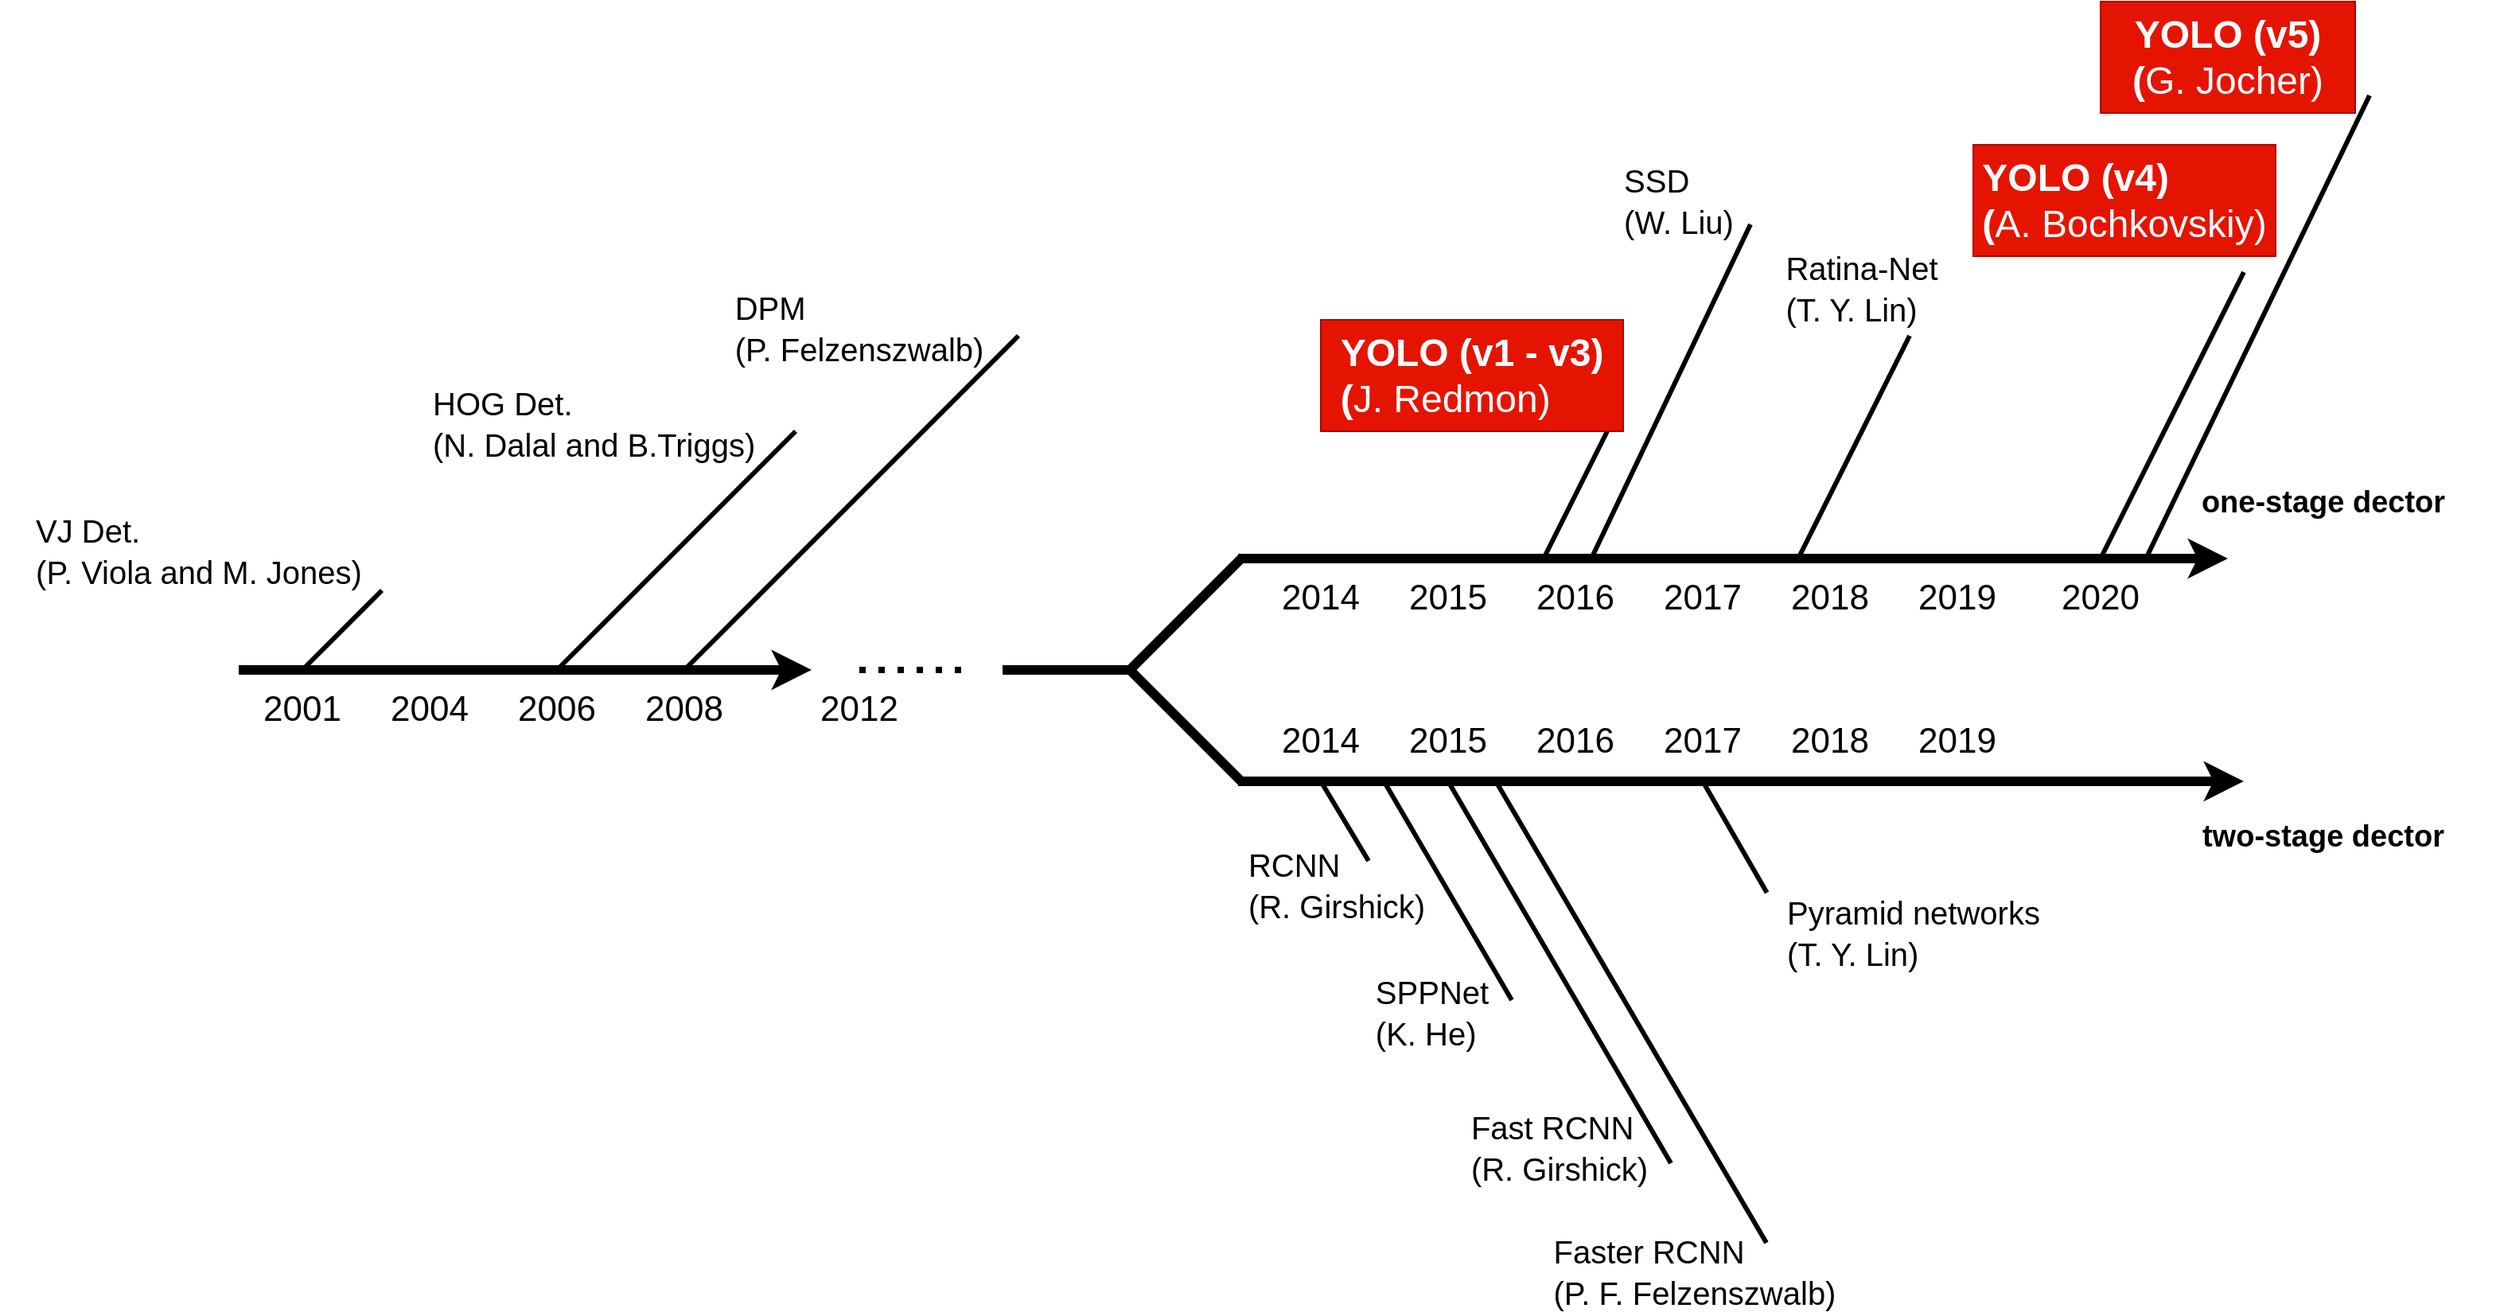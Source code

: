 <mxfile version="15.5.6" type="github">
  <diagram id="qNTfFx05dR7app6adQy7" name="Page-1">
    <mxGraphModel dx="2586" dy="1886" grid="1" gridSize="10" guides="1" tooltips="1" connect="1" arrows="1" fold="1" page="1" pageScale="1" pageWidth="850" pageHeight="1100" math="0" shadow="0">
      <root>
        <mxCell id="0" />
        <mxCell id="1" parent="0" />
        <mxCell id="xZTJwvYUBietxe5GfV1g-2" value="" style="endArrow=classic;html=1;rounded=0;strokeWidth=6;" edge="1" parent="1">
          <mxGeometry width="50" height="50" relative="1" as="geometry">
            <mxPoint x="120" y="200" as="sourcePoint" />
            <mxPoint x="480" y="200" as="targetPoint" />
          </mxGeometry>
        </mxCell>
        <mxCell id="xZTJwvYUBietxe5GfV1g-5" value="&lt;font style=&quot;font-size: 22px&quot;&gt;2001&lt;/font&gt;" style="text;html=1;strokeColor=none;fillColor=none;align=center;verticalAlign=middle;whiteSpace=wrap;rounded=0;" vertex="1" parent="1">
          <mxGeometry x="130" y="210" width="60" height="30" as="geometry" />
        </mxCell>
        <mxCell id="xZTJwvYUBietxe5GfV1g-6" value="" style="endArrow=none;html=1;rounded=0;fontSize=22;strokeWidth=3;" edge="1" parent="1">
          <mxGeometry width="50" height="50" relative="1" as="geometry">
            <mxPoint x="160" y="200" as="sourcePoint" />
            <mxPoint x="210" y="150" as="targetPoint" />
          </mxGeometry>
        </mxCell>
        <mxCell id="xZTJwvYUBietxe5GfV1g-7" value="&lt;font style=&quot;font-size: 22px&quot;&gt;2004&lt;/font&gt;" style="text;html=1;strokeColor=none;fillColor=none;align=center;verticalAlign=middle;whiteSpace=wrap;rounded=0;" vertex="1" parent="1">
          <mxGeometry x="210" y="210" width="60" height="30" as="geometry" />
        </mxCell>
        <mxCell id="xZTJwvYUBietxe5GfV1g-8" value="&lt;font style=&quot;font-size: 22px&quot;&gt;2006&lt;/font&gt;" style="text;html=1;strokeColor=none;fillColor=none;align=center;verticalAlign=middle;whiteSpace=wrap;rounded=0;" vertex="1" parent="1">
          <mxGeometry x="290" y="210" width="60" height="30" as="geometry" />
        </mxCell>
        <mxCell id="xZTJwvYUBietxe5GfV1g-9" value="&lt;font style=&quot;font-size: 22px&quot;&gt;2008&lt;/font&gt;" style="text;html=1;strokeColor=none;fillColor=none;align=center;verticalAlign=middle;whiteSpace=wrap;rounded=0;" vertex="1" parent="1">
          <mxGeometry x="370" y="210" width="60" height="30" as="geometry" />
        </mxCell>
        <mxCell id="xZTJwvYUBietxe5GfV1g-10" value="&lt;font style=&quot;font-size: 22px&quot;&gt;2012&lt;/font&gt;" style="text;html=1;strokeColor=none;fillColor=none;align=center;verticalAlign=middle;whiteSpace=wrap;rounded=0;" vertex="1" parent="1">
          <mxGeometry x="480" y="210" width="60" height="30" as="geometry" />
        </mxCell>
        <mxCell id="xZTJwvYUBietxe5GfV1g-11" value="" style="endArrow=none;dashed=1;html=1;rounded=0;fontSize=22;strokeWidth=4;dashPattern=1 2;" edge="1" parent="1">
          <mxGeometry width="50" height="50" relative="1" as="geometry">
            <mxPoint x="510" y="200" as="sourcePoint" />
            <mxPoint x="580" y="200" as="targetPoint" />
          </mxGeometry>
        </mxCell>
        <mxCell id="xZTJwvYUBietxe5GfV1g-14" value="" style="endArrow=none;html=1;rounded=0;fontSize=22;strokeWidth=6;" edge="1" parent="1">
          <mxGeometry width="50" height="50" relative="1" as="geometry">
            <mxPoint x="600" y="200" as="sourcePoint" />
            <mxPoint x="680" y="200" as="targetPoint" />
          </mxGeometry>
        </mxCell>
        <mxCell id="xZTJwvYUBietxe5GfV1g-15" value="" style="endArrow=none;html=1;rounded=0;fontSize=22;strokeWidth=6;" edge="1" parent="1">
          <mxGeometry width="50" height="50" relative="1" as="geometry">
            <mxPoint x="680" y="200" as="sourcePoint" />
            <mxPoint x="750" y="130" as="targetPoint" />
          </mxGeometry>
        </mxCell>
        <mxCell id="xZTJwvYUBietxe5GfV1g-16" value="" style="endArrow=none;html=1;rounded=0;fontSize=22;strokeWidth=6;" edge="1" parent="1">
          <mxGeometry width="50" height="50" relative="1" as="geometry">
            <mxPoint x="680" y="200" as="sourcePoint" />
            <mxPoint x="750" y="270" as="targetPoint" />
          </mxGeometry>
        </mxCell>
        <mxCell id="xZTJwvYUBietxe5GfV1g-17" value="" style="endArrow=classic;html=1;rounded=0;strokeWidth=6;" edge="1" parent="1">
          <mxGeometry width="50" height="50" relative="1" as="geometry">
            <mxPoint x="748" y="130" as="sourcePoint" />
            <mxPoint x="1370" y="130" as="targetPoint" />
          </mxGeometry>
        </mxCell>
        <mxCell id="xZTJwvYUBietxe5GfV1g-18" value="" style="endArrow=classic;html=1;rounded=0;strokeWidth=6;" edge="1" parent="1">
          <mxGeometry width="50" height="50" relative="1" as="geometry">
            <mxPoint x="748" y="270" as="sourcePoint" />
            <mxPoint x="1380" y="270" as="targetPoint" />
          </mxGeometry>
        </mxCell>
        <mxCell id="xZTJwvYUBietxe5GfV1g-19" value="" style="endArrow=none;html=1;rounded=0;fontSize=22;strokeWidth=3;" edge="1" parent="1">
          <mxGeometry width="50" height="50" relative="1" as="geometry">
            <mxPoint x="320" y="200" as="sourcePoint" />
            <mxPoint x="470" y="50" as="targetPoint" />
          </mxGeometry>
        </mxCell>
        <mxCell id="xZTJwvYUBietxe5GfV1g-20" value="" style="endArrow=none;html=1;rounded=0;fontSize=22;strokeWidth=3;" edge="1" parent="1">
          <mxGeometry width="50" height="50" relative="1" as="geometry">
            <mxPoint x="400" y="200" as="sourcePoint" />
            <mxPoint x="610" y="-10" as="targetPoint" />
          </mxGeometry>
        </mxCell>
        <mxCell id="xZTJwvYUBietxe5GfV1g-21" value="&lt;div style=&quot;text-align: left&quot;&gt;&lt;font style=&quot;font-size: 20px&quot;&gt;VJ Det.&lt;/font&gt;&lt;/div&gt;&lt;font size=&quot;1&quot;&gt;&lt;div style=&quot;text-align: left ; font-size: 20px&quot;&gt;(P. Viola and M. Jones)&lt;/div&gt;&lt;/font&gt;" style="text;html=1;strokeColor=none;fillColor=none;align=center;verticalAlign=middle;whiteSpace=wrap;rounded=0;fontSize=22;" vertex="1" parent="1">
          <mxGeometry x="-30" y="80" width="250" height="90" as="geometry" />
        </mxCell>
        <mxCell id="xZTJwvYUBietxe5GfV1g-22" value="&lt;div&gt;&lt;span style=&quot;font-size: 20px&quot;&gt;HOG Det.&lt;/span&gt;&lt;/div&gt;&lt;font style=&quot;font-size: 20px&quot;&gt;&lt;div&gt;&lt;span&gt;(N. Dalal and B.&lt;/span&gt;&lt;span&gt;Triggs)&lt;/span&gt;&lt;/div&gt;&lt;/font&gt;" style="text;html=1;strokeColor=none;fillColor=none;align=left;verticalAlign=middle;whiteSpace=wrap;rounded=0;fontSize=22;" vertex="1" parent="1">
          <mxGeometry x="240" width="210" height="90" as="geometry" />
        </mxCell>
        <mxCell id="xZTJwvYUBietxe5GfV1g-23" value="&lt;div style=&quot;text-align: left&quot;&gt;&lt;span style=&quot;font-size: 20px&quot;&gt;DPM&lt;/span&gt;&lt;/div&gt;&lt;font style=&quot;font-size: 20px&quot;&gt;&lt;div style=&quot;text-align: left&quot;&gt;&lt;span&gt;(P. Felzenszwalb)&lt;/span&gt;&lt;/div&gt;&lt;/font&gt;" style="text;html=1;strokeColor=none;fillColor=none;align=center;verticalAlign=middle;whiteSpace=wrap;rounded=0;fontSize=22;" vertex="1" parent="1">
          <mxGeometry x="420" y="-30" width="180" height="30" as="geometry" />
        </mxCell>
        <mxCell id="xZTJwvYUBietxe5GfV1g-24" value="&lt;font style=&quot;font-size: 22px&quot;&gt;2014&lt;/font&gt;" style="text;html=1;strokeColor=none;fillColor=none;align=center;verticalAlign=middle;whiteSpace=wrap;rounded=0;" vertex="1" parent="1">
          <mxGeometry x="770" y="140" width="60" height="30" as="geometry" />
        </mxCell>
        <mxCell id="xZTJwvYUBietxe5GfV1g-25" value="&lt;font style=&quot;font-size: 22px&quot;&gt;2015&lt;/font&gt;" style="text;html=1;strokeColor=none;fillColor=none;align=center;verticalAlign=middle;whiteSpace=wrap;rounded=0;" vertex="1" parent="1">
          <mxGeometry x="850" y="140" width="60" height="30" as="geometry" />
        </mxCell>
        <mxCell id="xZTJwvYUBietxe5GfV1g-26" value="&lt;font style=&quot;font-size: 22px&quot;&gt;2016&lt;/font&gt;" style="text;html=1;strokeColor=none;fillColor=none;align=center;verticalAlign=middle;whiteSpace=wrap;rounded=0;" vertex="1" parent="1">
          <mxGeometry x="930" y="140" width="60" height="30" as="geometry" />
        </mxCell>
        <mxCell id="xZTJwvYUBietxe5GfV1g-27" value="&lt;font style=&quot;font-size: 22px&quot;&gt;2017&lt;/font&gt;" style="text;html=1;strokeColor=none;fillColor=none;align=center;verticalAlign=middle;whiteSpace=wrap;rounded=0;" vertex="1" parent="1">
          <mxGeometry x="1010" y="140" width="60" height="30" as="geometry" />
        </mxCell>
        <mxCell id="xZTJwvYUBietxe5GfV1g-28" value="&lt;font style=&quot;font-size: 22px&quot;&gt;2018&lt;/font&gt;" style="text;html=1;strokeColor=none;fillColor=none;align=center;verticalAlign=middle;whiteSpace=wrap;rounded=0;" vertex="1" parent="1">
          <mxGeometry x="1090" y="140" width="60" height="30" as="geometry" />
        </mxCell>
        <mxCell id="xZTJwvYUBietxe5GfV1g-29" value="&lt;font style=&quot;font-size: 22px&quot;&gt;2019&lt;/font&gt;" style="text;html=1;strokeColor=none;fillColor=none;align=center;verticalAlign=middle;whiteSpace=wrap;rounded=0;" vertex="1" parent="1">
          <mxGeometry x="1170" y="140" width="60" height="30" as="geometry" />
        </mxCell>
        <mxCell id="xZTJwvYUBietxe5GfV1g-30" value="&lt;font style=&quot;font-size: 22px&quot;&gt;2014&lt;/font&gt;" style="text;html=1;strokeColor=none;fillColor=none;align=center;verticalAlign=middle;whiteSpace=wrap;rounded=0;" vertex="1" parent="1">
          <mxGeometry x="770" y="230" width="60" height="30" as="geometry" />
        </mxCell>
        <mxCell id="xZTJwvYUBietxe5GfV1g-31" value="&lt;font style=&quot;font-size: 22px&quot;&gt;2015&lt;/font&gt;" style="text;html=1;strokeColor=none;fillColor=none;align=center;verticalAlign=middle;whiteSpace=wrap;rounded=0;" vertex="1" parent="1">
          <mxGeometry x="850" y="230" width="60" height="30" as="geometry" />
        </mxCell>
        <mxCell id="xZTJwvYUBietxe5GfV1g-32" value="&lt;font style=&quot;font-size: 22px&quot;&gt;2016&lt;/font&gt;" style="text;html=1;strokeColor=none;fillColor=none;align=center;verticalAlign=middle;whiteSpace=wrap;rounded=0;" vertex="1" parent="1">
          <mxGeometry x="930" y="230" width="60" height="30" as="geometry" />
        </mxCell>
        <mxCell id="xZTJwvYUBietxe5GfV1g-33" value="&lt;font style=&quot;font-size: 22px&quot;&gt;2017&lt;/font&gt;" style="text;html=1;strokeColor=none;fillColor=none;align=center;verticalAlign=middle;whiteSpace=wrap;rounded=0;" vertex="1" parent="1">
          <mxGeometry x="1010" y="230" width="60" height="30" as="geometry" />
        </mxCell>
        <mxCell id="xZTJwvYUBietxe5GfV1g-34" value="&lt;font style=&quot;font-size: 22px&quot;&gt;2018&lt;/font&gt;" style="text;html=1;strokeColor=none;fillColor=none;align=center;verticalAlign=middle;whiteSpace=wrap;rounded=0;" vertex="1" parent="1">
          <mxGeometry x="1090" y="230" width="60" height="30" as="geometry" />
        </mxCell>
        <mxCell id="xZTJwvYUBietxe5GfV1g-35" value="&lt;font style=&quot;font-size: 22px&quot;&gt;2019&lt;/font&gt;" style="text;html=1;strokeColor=none;fillColor=none;align=center;verticalAlign=middle;whiteSpace=wrap;rounded=0;" vertex="1" parent="1">
          <mxGeometry x="1170" y="230" width="60" height="30" as="geometry" />
        </mxCell>
        <mxCell id="xZTJwvYUBietxe5GfV1g-38" value="" style="endArrow=none;html=1;rounded=0;fontSize=22;strokeWidth=3;" edge="1" parent="1">
          <mxGeometry width="50" height="50" relative="1" as="geometry">
            <mxPoint x="940" y="130.0" as="sourcePoint" />
            <mxPoint x="980" y="50" as="targetPoint" />
          </mxGeometry>
        </mxCell>
        <mxCell id="xZTJwvYUBietxe5GfV1g-39" value="" style="endArrow=none;html=1;rounded=0;fontSize=22;strokeWidth=3;" edge="1" parent="1">
          <mxGeometry width="50" height="50" relative="1" as="geometry">
            <mxPoint x="970" y="130.0" as="sourcePoint" />
            <mxPoint x="1070" y="-80" as="targetPoint" />
          </mxGeometry>
        </mxCell>
        <mxCell id="xZTJwvYUBietxe5GfV1g-40" value="" style="endArrow=none;html=1;rounded=0;fontSize=22;strokeWidth=3;" edge="1" parent="1">
          <mxGeometry width="50" height="50" relative="1" as="geometry">
            <mxPoint x="1100" y="130.0" as="sourcePoint" />
            <mxPoint x="1170" y="-10.0" as="targetPoint" />
          </mxGeometry>
        </mxCell>
        <mxCell id="xZTJwvYUBietxe5GfV1g-41" value="" style="endArrow=none;html=1;rounded=0;fontSize=22;strokeWidth=3;" edge="1" parent="1">
          <mxGeometry width="50" height="50" relative="1" as="geometry">
            <mxPoint x="830" y="320" as="sourcePoint" />
            <mxPoint x="800" y="270.0" as="targetPoint" />
          </mxGeometry>
        </mxCell>
        <mxCell id="xZTJwvYUBietxe5GfV1g-42" value="" style="endArrow=none;html=1;rounded=0;fontSize=22;strokeWidth=3;exitX=1;exitY=0.25;exitDx=0;exitDy=0;" edge="1" parent="1" source="xZTJwvYUBietxe5GfV1g-53">
          <mxGeometry width="50" height="50" relative="1" as="geometry">
            <mxPoint x="930" y="430" as="sourcePoint" />
            <mxPoint x="839.68" y="270" as="targetPoint" />
          </mxGeometry>
        </mxCell>
        <mxCell id="xZTJwvYUBietxe5GfV1g-43" value="" style="endArrow=none;html=1;rounded=0;fontSize=22;strokeWidth=3;" edge="1" parent="1">
          <mxGeometry width="50" height="50" relative="1" as="geometry">
            <mxPoint x="1020" y="510" as="sourcePoint" />
            <mxPoint x="880.0" y="270" as="targetPoint" />
          </mxGeometry>
        </mxCell>
        <mxCell id="xZTJwvYUBietxe5GfV1g-44" value="" style="endArrow=none;html=1;rounded=0;fontSize=22;strokeWidth=3;" edge="1" parent="1">
          <mxGeometry width="50" height="50" relative="1" as="geometry">
            <mxPoint x="1080" y="560" as="sourcePoint" />
            <mxPoint x="910.0" y="270" as="targetPoint" />
          </mxGeometry>
        </mxCell>
        <mxCell id="xZTJwvYUBietxe5GfV1g-45" value="" style="endArrow=none;html=1;rounded=0;fontSize=22;strokeWidth=3;" edge="1" parent="1">
          <mxGeometry width="50" height="50" relative="1" as="geometry">
            <mxPoint x="1080.32" y="340" as="sourcePoint" />
            <mxPoint x="1040" y="270" as="targetPoint" />
          </mxGeometry>
        </mxCell>
        <mxCell id="xZTJwvYUBietxe5GfV1g-47" value="&lt;b&gt;&lt;font style=&quot;font-size: 19px&quot;&gt;one-stage dector&lt;/font&gt;&lt;/b&gt;" style="text;html=1;strokeColor=none;fillColor=none;align=center;verticalAlign=middle;whiteSpace=wrap;rounded=0;fontSize=15;" vertex="1" parent="1">
          <mxGeometry x="1320" y="80" width="220" height="30" as="geometry" />
        </mxCell>
        <mxCell id="xZTJwvYUBietxe5GfV1g-48" value="&lt;b&gt;&lt;font style=&quot;font-size: 19px&quot;&gt;two-stage dector&lt;/font&gt;&lt;/b&gt;" style="text;html=1;strokeColor=none;fillColor=none;align=center;verticalAlign=middle;whiteSpace=wrap;rounded=0;fontSize=15;" vertex="1" parent="1">
          <mxGeometry x="1320" y="290" width="220" height="30" as="geometry" />
        </mxCell>
        <mxCell id="xZTJwvYUBietxe5GfV1g-49" value="&lt;div style=&quot;text-align: left ; font-size: 24px&quot;&gt;&lt;b&gt;&lt;font style=&quot;font-size: 24px&quot;&gt;YOLO (v1 - v3)&lt;/font&gt;&lt;/b&gt;&lt;/div&gt;&lt;font style=&quot;font-size: 24px&quot;&gt;&lt;div style=&quot;text-align: left&quot;&gt;&lt;b&gt;(&lt;/b&gt;J. Redmon)&lt;/div&gt;&lt;/font&gt;" style="text;html=1;strokeColor=#B20000;fillColor=#e51400;align=center;verticalAlign=middle;whiteSpace=wrap;rounded=0;fontSize=22;fontColor=#ffffff;" vertex="1" parent="1">
          <mxGeometry x="800" y="-20" width="190" height="70" as="geometry" />
        </mxCell>
        <mxCell id="xZTJwvYUBietxe5GfV1g-50" value="&lt;div style=&quot;text-align: left&quot;&gt;&lt;font style=&quot;font-size: 20px&quot;&gt;SSD&lt;/font&gt;&lt;/div&gt;&lt;font size=&quot;1&quot;&gt;&lt;div style=&quot;text-align: left ; font-size: 20px&quot;&gt;(W. Liu)&lt;/div&gt;&lt;/font&gt;" style="text;html=1;strokeColor=none;fillColor=none;align=center;verticalAlign=middle;whiteSpace=wrap;rounded=0;fontSize=22;" vertex="1" parent="1">
          <mxGeometry x="970" y="-130" width="110" height="70" as="geometry" />
        </mxCell>
        <mxCell id="xZTJwvYUBietxe5GfV1g-51" value="&lt;div style=&quot;text-align: left&quot;&gt;&lt;span style=&quot;font-size: 20px&quot;&gt;Ratina-Net&lt;/span&gt;&lt;/div&gt;&lt;font style=&quot;font-size: 20px&quot;&gt;&lt;div style=&quot;text-align: left&quot;&gt;&lt;span&gt;(T. Y. Lin)&lt;/span&gt;&lt;/div&gt;&lt;/font&gt;" style="text;html=1;strokeColor=none;fillColor=none;align=center;verticalAlign=middle;whiteSpace=wrap;rounded=0;fontSize=22;" vertex="1" parent="1">
          <mxGeometry x="1070" y="-70" width="140" height="60" as="geometry" />
        </mxCell>
        <mxCell id="xZTJwvYUBietxe5GfV1g-52" value="&lt;div style=&quot;text-align: left&quot;&gt;&lt;span style=&quot;font-size: 20px&quot;&gt;RCNN&lt;/span&gt;&lt;/div&gt;&lt;font style=&quot;font-size: 20px&quot;&gt;&lt;div style=&quot;text-align: left&quot;&gt;&lt;span&gt;(R. Girshick)&lt;/span&gt;&lt;/div&gt;&lt;/font&gt;" style="text;html=1;strokeColor=none;fillColor=none;align=center;verticalAlign=middle;whiteSpace=wrap;rounded=0;fontSize=22;" vertex="1" parent="1">
          <mxGeometry x="730" y="320" width="160" height="30" as="geometry" />
        </mxCell>
        <mxCell id="xZTJwvYUBietxe5GfV1g-53" value="&lt;div style=&quot;text-align: left&quot;&gt;&lt;span style=&quot;font-size: 20px&quot;&gt;SPPNet&lt;/span&gt;&lt;/div&gt;&lt;font style=&quot;font-size: 20px&quot;&gt;&lt;div style=&quot;text-align: left&quot;&gt;&lt;span&gt;(K. He)&lt;/span&gt;&lt;/div&gt;&lt;/font&gt;" style="text;html=1;strokeColor=none;fillColor=none;align=center;verticalAlign=middle;whiteSpace=wrap;rounded=0;fontSize=22;" vertex="1" parent="1">
          <mxGeometry x="820" y="400" width="100" height="30" as="geometry" />
        </mxCell>
        <mxCell id="xZTJwvYUBietxe5GfV1g-58" value="&lt;div style=&quot;text-align: left&quot;&gt;&lt;span style=&quot;font-size: 20px&quot;&gt;Fast RCNN&lt;/span&gt;&lt;/div&gt;&lt;font style=&quot;font-size: 20px&quot;&gt;&lt;div style=&quot;text-align: left&quot;&gt;&lt;span&gt;(R. Girshick)&lt;/span&gt;&lt;/div&gt;&lt;/font&gt;" style="text;html=1;strokeColor=none;fillColor=none;align=center;verticalAlign=middle;whiteSpace=wrap;rounded=0;fontSize=22;" vertex="1" parent="1">
          <mxGeometry x="890" y="470" width="120" height="60" as="geometry" />
        </mxCell>
        <mxCell id="xZTJwvYUBietxe5GfV1g-60" value="&lt;div style=&quot;text-align: left&quot;&gt;&lt;font style=&quot;font-size: 20px&quot;&gt;Faster RCNN&lt;/font&gt;&lt;/div&gt;&lt;font size=&quot;1&quot;&gt;&lt;div style=&quot;text-align: left ; font-size: 20px&quot;&gt;(P. F. Felzenszwalb)&lt;/div&gt;&lt;/font&gt;" style="text;html=1;strokeColor=none;fillColor=none;align=center;verticalAlign=middle;whiteSpace=wrap;rounded=0;fontSize=22;" vertex="1" parent="1">
          <mxGeometry x="900" y="550" width="270" height="55" as="geometry" />
        </mxCell>
        <mxCell id="xZTJwvYUBietxe5GfV1g-61" value="&lt;div style=&quot;text-align: left&quot;&gt;&lt;span style=&quot;font-size: 20px&quot;&gt;Pyramid networks&lt;/span&gt;&lt;/div&gt;&lt;font style=&quot;font-size: 20px&quot;&gt;&lt;div style=&quot;text-align: left&quot;&gt;&lt;span&gt;(T. Y. Lin)&lt;/span&gt;&lt;/div&gt;&lt;/font&gt;" style="text;html=1;strokeColor=none;fillColor=none;align=center;verticalAlign=middle;whiteSpace=wrap;rounded=0;fontSize=22;" vertex="1" parent="1">
          <mxGeometry x="1070" y="340" width="205" height="50" as="geometry" />
        </mxCell>
        <mxCell id="xZTJwvYUBietxe5GfV1g-62" style="edgeStyle=orthogonalEdgeStyle;rounded=0;orthogonalLoop=1;jettySize=auto;html=1;exitX=0.5;exitY=1;exitDx=0;exitDy=0;dashed=1;dashPattern=1 2;fontSize=20;strokeWidth=3;" edge="1" parent="1" source="xZTJwvYUBietxe5GfV1g-52" target="xZTJwvYUBietxe5GfV1g-52">
          <mxGeometry relative="1" as="geometry" />
        </mxCell>
        <mxCell id="xZTJwvYUBietxe5GfV1g-64" value="&lt;div style=&quot;text-align: left ; font-size: 24px&quot;&gt;&lt;b&gt;&lt;font style=&quot;font-size: 24px&quot;&gt;YOLO (v4)&lt;/font&gt;&lt;/b&gt;&lt;/div&gt;&lt;font style=&quot;font-size: 24px&quot;&gt;&lt;div style=&quot;text-align: left&quot;&gt;&lt;b&gt;(&lt;/b&gt;A. Bochkovskiy)&lt;/div&gt;&lt;/font&gt;" style="text;html=1;strokeColor=#B20000;fillColor=#e51400;align=center;verticalAlign=middle;whiteSpace=wrap;rounded=0;fontSize=22;fontColor=#ffffff;" vertex="1" parent="1">
          <mxGeometry x="1210" y="-130" width="190" height="70" as="geometry" />
        </mxCell>
        <mxCell id="xZTJwvYUBietxe5GfV1g-66" value="&lt;font style=&quot;font-size: 22px&quot;&gt;2020&lt;/font&gt;" style="text;html=1;strokeColor=none;fillColor=none;align=center;verticalAlign=middle;whiteSpace=wrap;rounded=0;" vertex="1" parent="1">
          <mxGeometry x="1260" y="140" width="60" height="30" as="geometry" />
        </mxCell>
        <mxCell id="xZTJwvYUBietxe5GfV1g-67" value="" style="endArrow=none;html=1;rounded=0;fontSize=22;strokeWidth=3;" edge="1" parent="1">
          <mxGeometry width="50" height="50" relative="1" as="geometry">
            <mxPoint x="1290" y="130.0" as="sourcePoint" />
            <mxPoint x="1380" y="-50" as="targetPoint" />
          </mxGeometry>
        </mxCell>
        <mxCell id="xZTJwvYUBietxe5GfV1g-69" value="&lt;div style=&quot;font-size: 24px&quot;&gt;&lt;b&gt;&lt;font style=&quot;font-size: 24px&quot;&gt;YOLO (v5)&lt;/font&gt;&lt;/b&gt;&lt;/div&gt;&lt;font style=&quot;font-size: 24px&quot;&gt;&lt;div&gt;&lt;b&gt;(&lt;/b&gt;G. Jocher)&lt;/div&gt;&lt;/font&gt;" style="text;html=1;strokeColor=#B20000;fillColor=#e51400;align=center;verticalAlign=middle;whiteSpace=wrap;rounded=0;fontSize=22;fontColor=#ffffff;" vertex="1" parent="1">
          <mxGeometry x="1290" y="-220" width="160" height="70" as="geometry" />
        </mxCell>
        <mxCell id="xZTJwvYUBietxe5GfV1g-70" value="" style="endArrow=none;html=1;rounded=0;fontSize=22;strokeWidth=3;" edge="1" parent="1">
          <mxGeometry width="50" height="50" relative="1" as="geometry">
            <mxPoint x="1319" y="129.0" as="sourcePoint" />
            <mxPoint x="1459" y="-161" as="targetPoint" />
          </mxGeometry>
        </mxCell>
      </root>
    </mxGraphModel>
  </diagram>
</mxfile>

